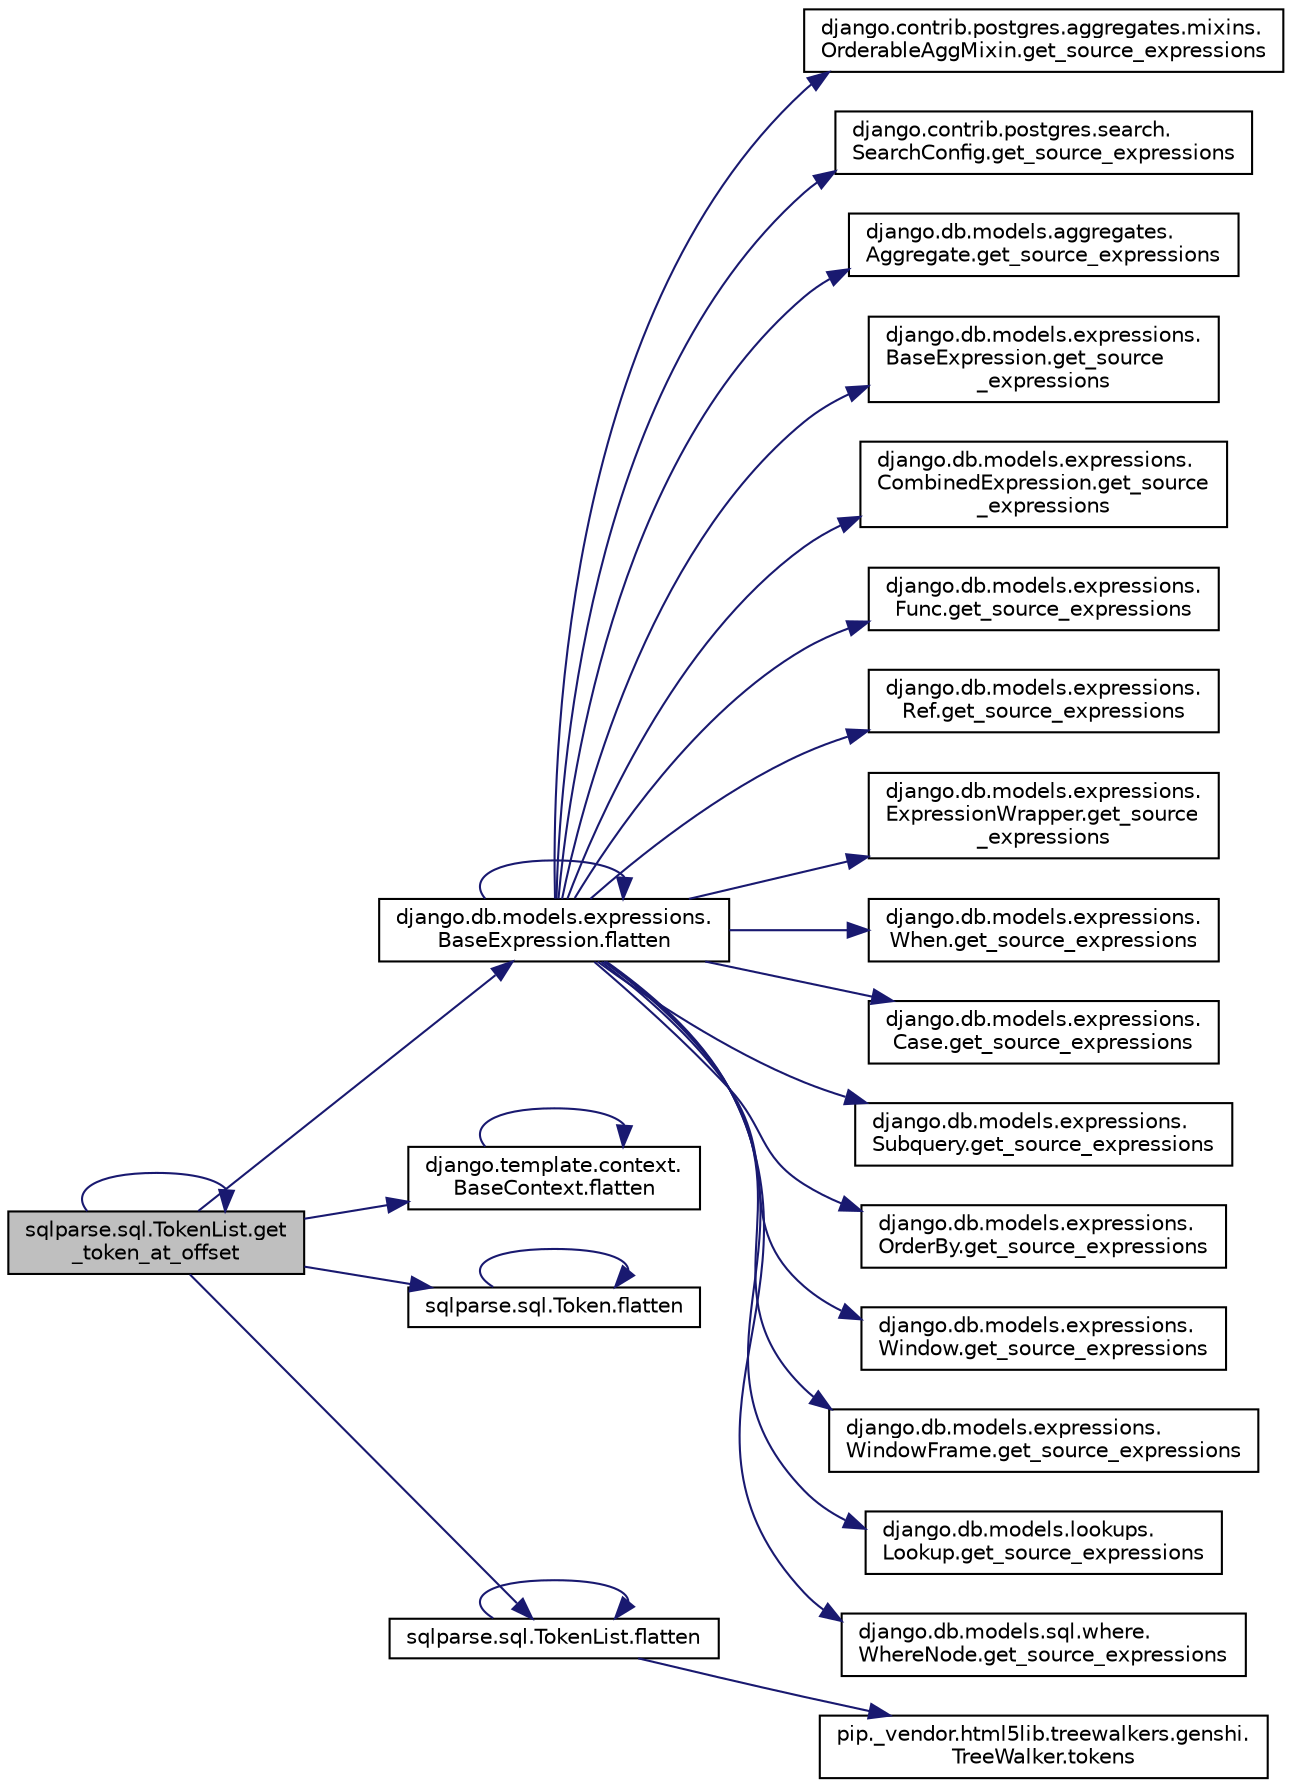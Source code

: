 digraph "sqlparse.sql.TokenList.get_token_at_offset"
{
 // LATEX_PDF_SIZE
  edge [fontname="Helvetica",fontsize="10",labelfontname="Helvetica",labelfontsize="10"];
  node [fontname="Helvetica",fontsize="10",shape=record];
  rankdir="LR";
  Node1 [label="sqlparse.sql.TokenList.get\l_token_at_offset",height=0.2,width=0.4,color="black", fillcolor="grey75", style="filled", fontcolor="black",tooltip=" "];
  Node1 -> Node2 [color="midnightblue",fontsize="10",style="solid",fontname="Helvetica"];
  Node2 [label="django.db.models.expressions.\lBaseExpression.flatten",height=0.2,width=0.4,color="black", fillcolor="white", style="filled",URL="$de/d6b/classdjango_1_1db_1_1models_1_1expressions_1_1_base_expression.html#aa3309b2b2c1f43ea615dd7a5be6fda30",tooltip=" "];
  Node2 -> Node2 [color="midnightblue",fontsize="10",style="solid",fontname="Helvetica"];
  Node2 -> Node3 [color="midnightblue",fontsize="10",style="solid",fontname="Helvetica"];
  Node3 [label="django.contrib.postgres.aggregates.mixins.\lOrderableAggMixin.get_source_expressions",height=0.2,width=0.4,color="black", fillcolor="white", style="filled",URL="$d3/d05/classdjango_1_1contrib_1_1postgres_1_1aggregates_1_1mixins_1_1_orderable_agg_mixin.html#a11ca10bbbc4020864f9118672ec86fec",tooltip=" "];
  Node2 -> Node4 [color="midnightblue",fontsize="10",style="solid",fontname="Helvetica"];
  Node4 [label="django.contrib.postgres.search.\lSearchConfig.get_source_expressions",height=0.2,width=0.4,color="black", fillcolor="white", style="filled",URL="$d5/d87/classdjango_1_1contrib_1_1postgres_1_1search_1_1_search_config.html#a6cb8608630609dd02e6da56610447373",tooltip=" "];
  Node2 -> Node5 [color="midnightblue",fontsize="10",style="solid",fontname="Helvetica"];
  Node5 [label="django.db.models.aggregates.\lAggregate.get_source_expressions",height=0.2,width=0.4,color="black", fillcolor="white", style="filled",URL="$d7/d0c/classdjango_1_1db_1_1models_1_1aggregates_1_1_aggregate.html#a6d962141f98ebbc444dab691b9a288bd",tooltip=" "];
  Node2 -> Node6 [color="midnightblue",fontsize="10",style="solid",fontname="Helvetica"];
  Node6 [label="django.db.models.expressions.\lBaseExpression.get_source\l_expressions",height=0.2,width=0.4,color="black", fillcolor="white", style="filled",URL="$de/d6b/classdjango_1_1db_1_1models_1_1expressions_1_1_base_expression.html#abc7c971de5fa31b63ca0dea66741e1a7",tooltip=" "];
  Node2 -> Node7 [color="midnightblue",fontsize="10",style="solid",fontname="Helvetica"];
  Node7 [label="django.db.models.expressions.\lCombinedExpression.get_source\l_expressions",height=0.2,width=0.4,color="black", fillcolor="white", style="filled",URL="$dc/d12/classdjango_1_1db_1_1models_1_1expressions_1_1_combined_expression.html#aca95dd5e6e029d6b09544a7adcf37e38",tooltip=" "];
  Node2 -> Node8 [color="midnightblue",fontsize="10",style="solid",fontname="Helvetica"];
  Node8 [label="django.db.models.expressions.\lFunc.get_source_expressions",height=0.2,width=0.4,color="black", fillcolor="white", style="filled",URL="$d8/d57/classdjango_1_1db_1_1models_1_1expressions_1_1_func.html#aba6fe854ceb43261d1e8270b9f488151",tooltip=" "];
  Node2 -> Node9 [color="midnightblue",fontsize="10",style="solid",fontname="Helvetica"];
  Node9 [label="django.db.models.expressions.\lRef.get_source_expressions",height=0.2,width=0.4,color="black", fillcolor="white", style="filled",URL="$d4/d65/classdjango_1_1db_1_1models_1_1expressions_1_1_ref.html#a3731dc237d2abeece0f3f88cbeca42d0",tooltip=" "];
  Node2 -> Node10 [color="midnightblue",fontsize="10",style="solid",fontname="Helvetica"];
  Node10 [label="django.db.models.expressions.\lExpressionWrapper.get_source\l_expressions",height=0.2,width=0.4,color="black", fillcolor="white", style="filled",URL="$d4/dab/classdjango_1_1db_1_1models_1_1expressions_1_1_expression_wrapper.html#aaf918e0158219e225d53e591558248ff",tooltip=" "];
  Node2 -> Node11 [color="midnightblue",fontsize="10",style="solid",fontname="Helvetica"];
  Node11 [label="django.db.models.expressions.\lWhen.get_source_expressions",height=0.2,width=0.4,color="black", fillcolor="white", style="filled",URL="$d6/dd5/classdjango_1_1db_1_1models_1_1expressions_1_1_when.html#a3e2e34c41f24d436a97ffc5f3e61e5cb",tooltip=" "];
  Node2 -> Node12 [color="midnightblue",fontsize="10",style="solid",fontname="Helvetica"];
  Node12 [label="django.db.models.expressions.\lCase.get_source_expressions",height=0.2,width=0.4,color="black", fillcolor="white", style="filled",URL="$dc/dfd/classdjango_1_1db_1_1models_1_1expressions_1_1_case.html#a1ea519864fff874e6563013f6aa63a6a",tooltip=" "];
  Node2 -> Node13 [color="midnightblue",fontsize="10",style="solid",fontname="Helvetica"];
  Node13 [label="django.db.models.expressions.\lSubquery.get_source_expressions",height=0.2,width=0.4,color="black", fillcolor="white", style="filled",URL="$d9/dc7/classdjango_1_1db_1_1models_1_1expressions_1_1_subquery.html#aecb3daa8bc865d014f298ab73985cf21",tooltip=" "];
  Node2 -> Node14 [color="midnightblue",fontsize="10",style="solid",fontname="Helvetica"];
  Node14 [label="django.db.models.expressions.\lOrderBy.get_source_expressions",height=0.2,width=0.4,color="black", fillcolor="white", style="filled",URL="$da/d4d/classdjango_1_1db_1_1models_1_1expressions_1_1_order_by.html#af5daaabaf8b5dccd8f5dbe01a9c885c4",tooltip=" "];
  Node2 -> Node15 [color="midnightblue",fontsize="10",style="solid",fontname="Helvetica"];
  Node15 [label="django.db.models.expressions.\lWindow.get_source_expressions",height=0.2,width=0.4,color="black", fillcolor="white", style="filled",URL="$d6/d1c/classdjango_1_1db_1_1models_1_1expressions_1_1_window.html#a640ec00395ed746d70f30b69ff3969ac",tooltip=" "];
  Node2 -> Node16 [color="midnightblue",fontsize="10",style="solid",fontname="Helvetica"];
  Node16 [label="django.db.models.expressions.\lWindowFrame.get_source_expressions",height=0.2,width=0.4,color="black", fillcolor="white", style="filled",URL="$d8/d2e/classdjango_1_1db_1_1models_1_1expressions_1_1_window_frame.html#a7cca7938a063c9e01ff417ec6a16867b",tooltip=" "];
  Node2 -> Node17 [color="midnightblue",fontsize="10",style="solid",fontname="Helvetica"];
  Node17 [label="django.db.models.lookups.\lLookup.get_source_expressions",height=0.2,width=0.4,color="black", fillcolor="white", style="filled",URL="$dd/de0/classdjango_1_1db_1_1models_1_1lookups_1_1_lookup.html#a0eaeed4ed98ec605e8f61cee60acd16a",tooltip=" "];
  Node2 -> Node18 [color="midnightblue",fontsize="10",style="solid",fontname="Helvetica"];
  Node18 [label="django.db.models.sql.where.\lWhereNode.get_source_expressions",height=0.2,width=0.4,color="black", fillcolor="white", style="filled",URL="$db/da3/classdjango_1_1db_1_1models_1_1sql_1_1where_1_1_where_node.html#a22eff3b91916c09a5d8f2fdd98b7b801",tooltip=" "];
  Node1 -> Node19 [color="midnightblue",fontsize="10",style="solid",fontname="Helvetica"];
  Node19 [label="django.template.context.\lBaseContext.flatten",height=0.2,width=0.4,color="black", fillcolor="white", style="filled",URL="$d9/da5/classdjango_1_1template_1_1context_1_1_base_context.html#a73c2f9c7ef447eaeadc4b7743d64888a",tooltip=" "];
  Node19 -> Node19 [color="midnightblue",fontsize="10",style="solid",fontname="Helvetica"];
  Node1 -> Node20 [color="midnightblue",fontsize="10",style="solid",fontname="Helvetica"];
  Node20 [label="sqlparse.sql.Token.flatten",height=0.2,width=0.4,color="black", fillcolor="white", style="filled",URL="$da/df7/classsqlparse_1_1sql_1_1_token.html#a5a15adfdd5dbd4441d5e4f068008829a",tooltip=" "];
  Node20 -> Node20 [color="midnightblue",fontsize="10",style="solid",fontname="Helvetica"];
  Node1 -> Node21 [color="midnightblue",fontsize="10",style="solid",fontname="Helvetica"];
  Node21 [label="sqlparse.sql.TokenList.flatten",height=0.2,width=0.4,color="black", fillcolor="white", style="filled",URL="$d4/d1a/classsqlparse_1_1sql_1_1_token_list.html#a15d7658e09c28a1de7793a783ed4eae3",tooltip=" "];
  Node21 -> Node21 [color="midnightblue",fontsize="10",style="solid",fontname="Helvetica"];
  Node21 -> Node22 [color="midnightblue",fontsize="10",style="solid",fontname="Helvetica"];
  Node22 [label="pip._vendor.html5lib.treewalkers.genshi.\lTreeWalker.tokens",height=0.2,width=0.4,color="black", fillcolor="white", style="filled",URL="$db/d04/classpip_1_1__vendor_1_1html5lib_1_1treewalkers_1_1genshi_1_1_tree_walker.html#aaa7cd4013932d988edef6e126ab998a3",tooltip=" "];
  Node1 -> Node1 [color="midnightblue",fontsize="10",style="solid",fontname="Helvetica"];
}
